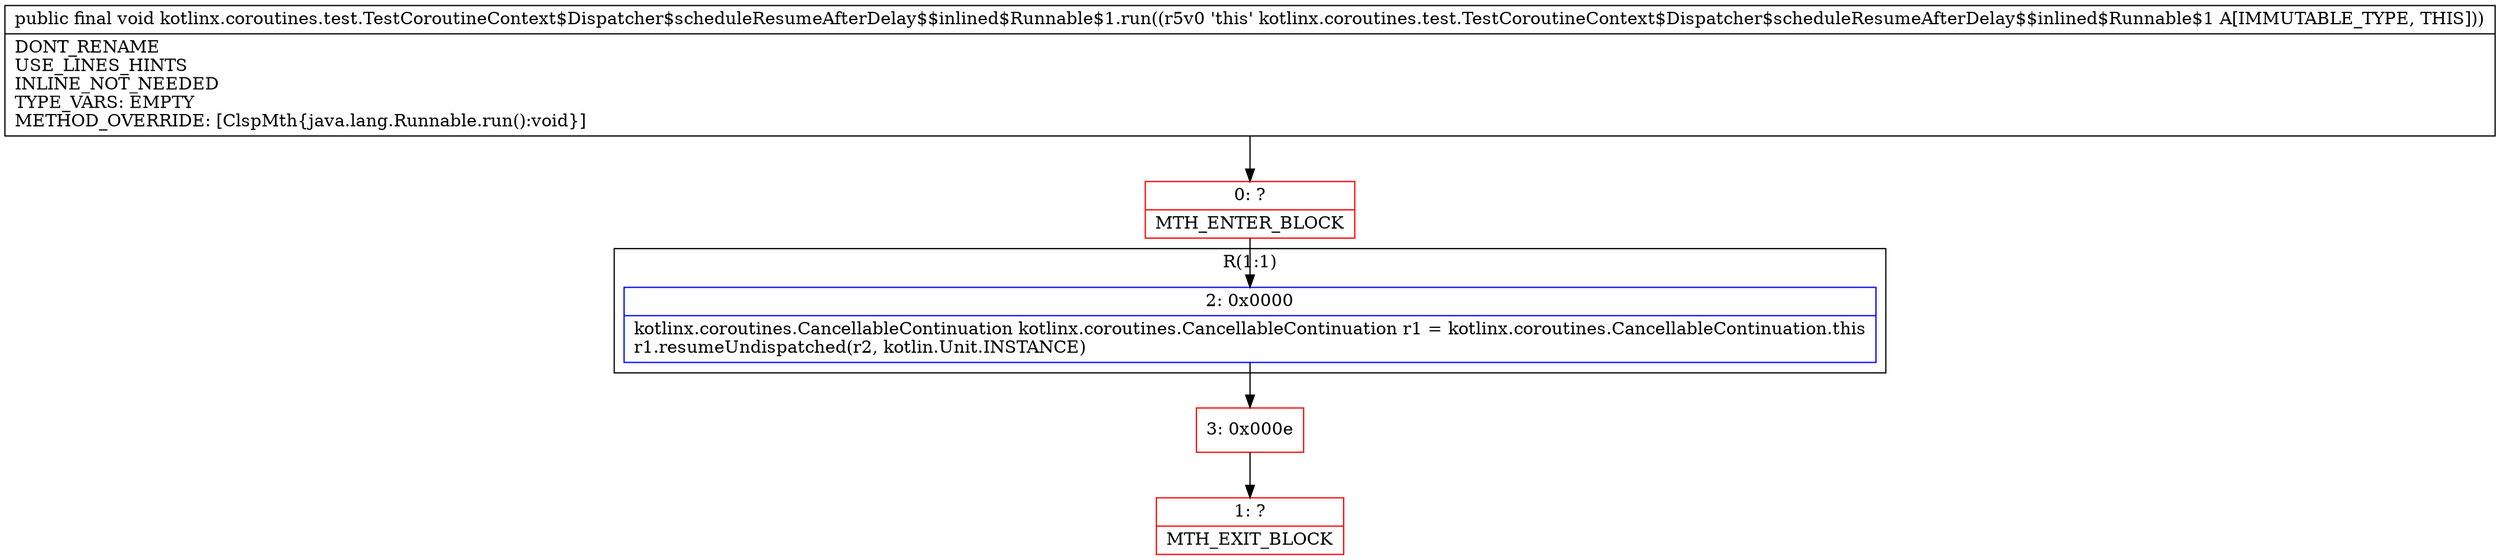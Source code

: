 digraph "CFG forkotlinx.coroutines.test.TestCoroutineContext$Dispatcher$scheduleResumeAfterDelay$$inlined$Runnable$1.run()V" {
subgraph cluster_Region_1129433307 {
label = "R(1:1)";
node [shape=record,color=blue];
Node_2 [shape=record,label="{2\:\ 0x0000|kotlinx.coroutines.CancellableContinuation kotlinx.coroutines.CancellableContinuation r1 = kotlinx.coroutines.CancellableContinuation.this\lr1.resumeUndispatched(r2, kotlin.Unit.INSTANCE)\l}"];
}
Node_0 [shape=record,color=red,label="{0\:\ ?|MTH_ENTER_BLOCK\l}"];
Node_3 [shape=record,color=red,label="{3\:\ 0x000e}"];
Node_1 [shape=record,color=red,label="{1\:\ ?|MTH_EXIT_BLOCK\l}"];
MethodNode[shape=record,label="{public final void kotlinx.coroutines.test.TestCoroutineContext$Dispatcher$scheduleResumeAfterDelay$$inlined$Runnable$1.run((r5v0 'this' kotlinx.coroutines.test.TestCoroutineContext$Dispatcher$scheduleResumeAfterDelay$$inlined$Runnable$1 A[IMMUTABLE_TYPE, THIS]))  | DONT_RENAME\lUSE_LINES_HINTS\lINLINE_NOT_NEEDED\lTYPE_VARS: EMPTY\lMETHOD_OVERRIDE: [ClspMth\{java.lang.Runnable.run():void\}]\l}"];
MethodNode -> Node_0;Node_2 -> Node_3;
Node_0 -> Node_2;
Node_3 -> Node_1;
}

